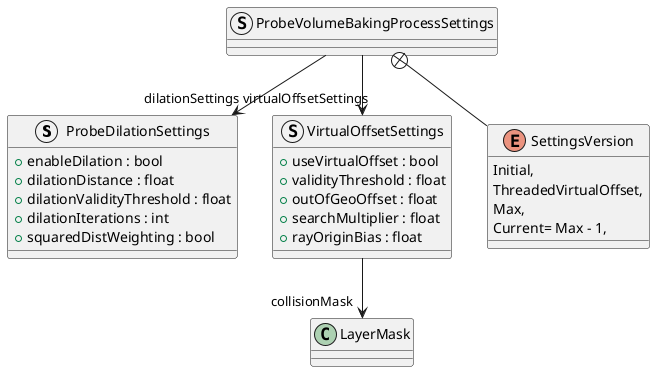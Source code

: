 @startuml
struct ProbeDilationSettings {
    + enableDilation : bool
    + dilationDistance : float
    + dilationValidityThreshold : float
    + dilationIterations : int
    + squaredDistWeighting : bool
}
struct VirtualOffsetSettings {
    + useVirtualOffset : bool
    + validityThreshold : float
    + outOfGeoOffset : float
    + searchMultiplier : float
    + rayOriginBias : float
}
struct ProbeVolumeBakingProcessSettings {
}
enum SettingsVersion {
    Initial,
    ThreadedVirtualOffset,
    Max,
    Current= Max - 1,
}
VirtualOffsetSettings --> "collisionMask" LayerMask
ProbeVolumeBakingProcessSettings --> "dilationSettings" ProbeDilationSettings
ProbeVolumeBakingProcessSettings --> "virtualOffsetSettings" VirtualOffsetSettings
ProbeVolumeBakingProcessSettings +-- SettingsVersion
@enduml
